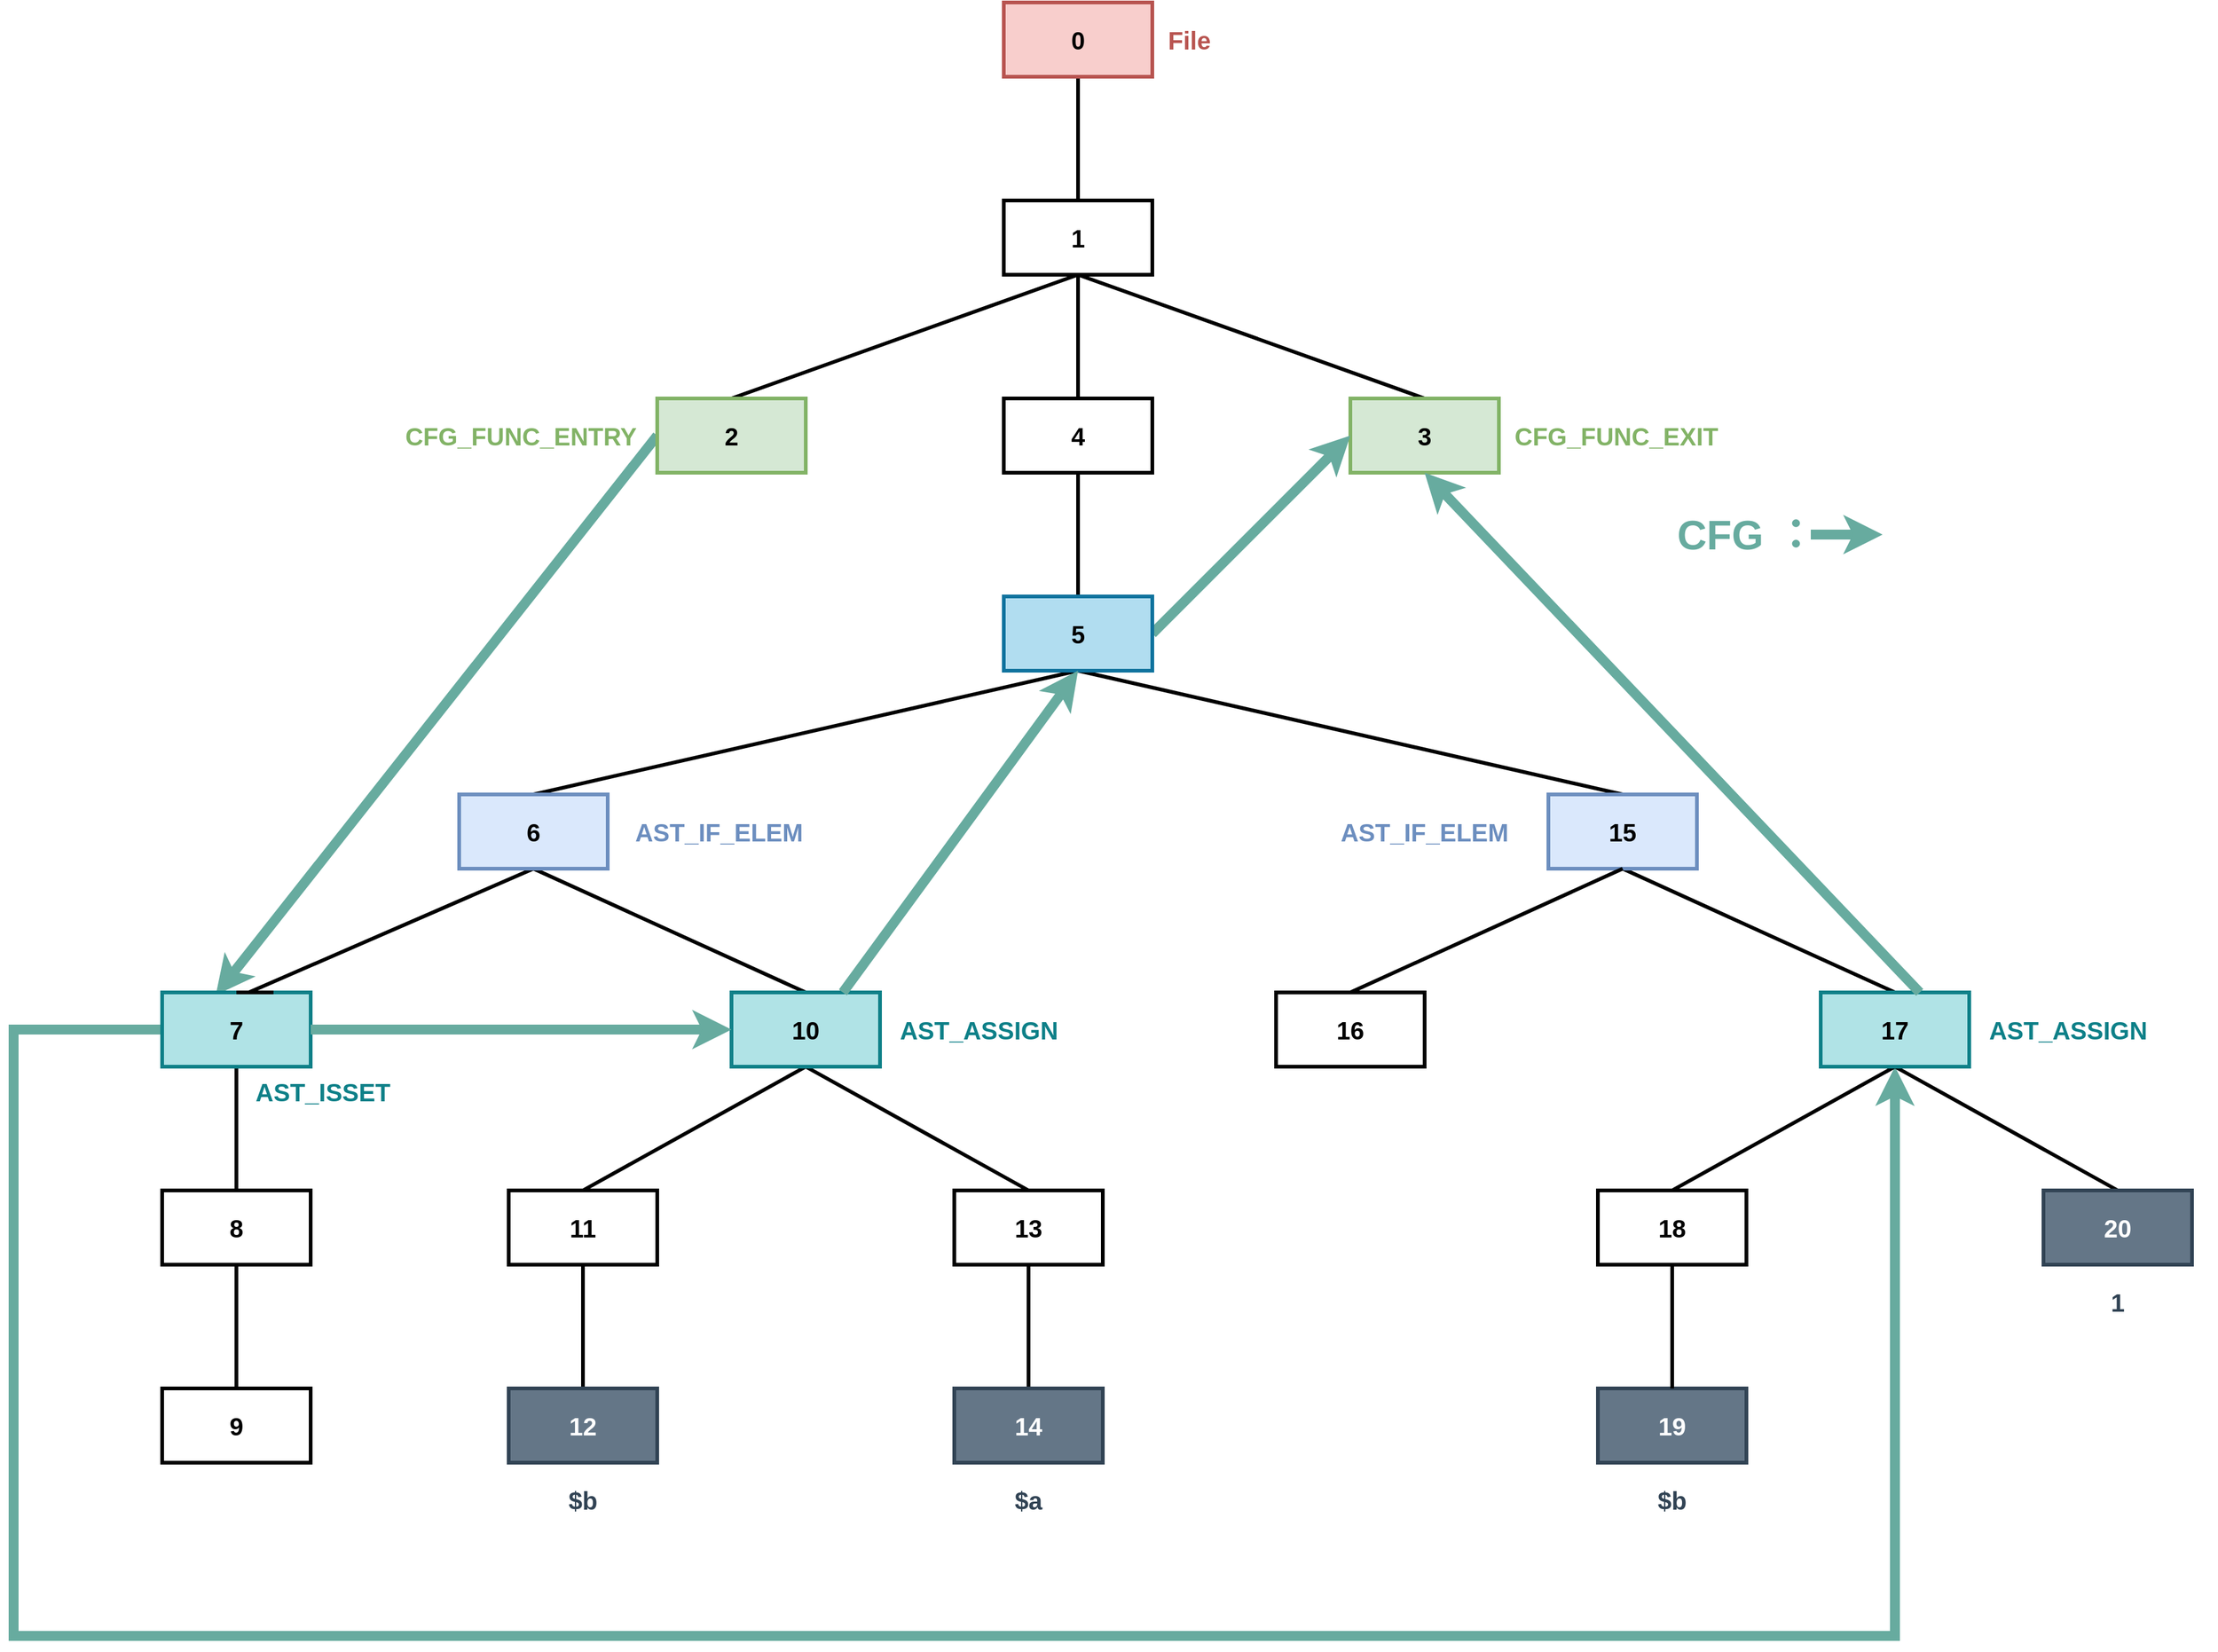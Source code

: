 <mxfile version="14.5.1" type="device"><diagram id="Nnm93IQypKRDatgswS9L" name="if"><mxGraphModel dx="2901" dy="2387" grid="1" gridSize="10" guides="1" tooltips="1" connect="1" arrows="1" fold="1" page="1" pageScale="1" pageWidth="827" pageHeight="1169" math="0" shadow="0"><root><mxCell id="0"/><mxCell id="1" parent="0"/><mxCell id="kje7Q_dpe41WPGSwqazA-33" value="" style="edgeStyle=none;rounded=0;orthogonalLoop=1;jettySize=auto;html=1;endArrow=none;endFill=0;strokeWidth=3;" parent="1" source="kje7Q_dpe41WPGSwqazA-1" target="kje7Q_dpe41WPGSwqazA-3" edge="1"><mxGeometry relative="1" as="geometry"/></mxCell><mxCell id="kje7Q_dpe41WPGSwqazA-1" value="&lt;font style=&quot;font-size: 20px&quot;&gt;&lt;b&gt;0&lt;/b&gt;&lt;/font&gt;" style="rounded=0;whiteSpace=wrap;html=1;strokeWidth=3;fillColor=#f8cecc;strokeColor=#b85450;" parent="1" vertex="1"><mxGeometry x="320" width="120" height="60" as="geometry"/></mxCell><mxCell id="kje7Q_dpe41WPGSwqazA-21" style="edgeStyle=none;rounded=0;orthogonalLoop=1;jettySize=auto;html=1;entryX=0.5;entryY=0;entryDx=0;entryDy=0;endArrow=none;endFill=0;exitX=0.5;exitY=1;exitDx=0;exitDy=0;strokeWidth=3;" parent="1" source="kje7Q_dpe41WPGSwqazA-3" target="kje7Q_dpe41WPGSwqazA-4" edge="1"><mxGeometry relative="1" as="geometry"/></mxCell><mxCell id="kje7Q_dpe41WPGSwqazA-22" style="edgeStyle=none;rounded=0;orthogonalLoop=1;jettySize=auto;html=1;entryX=0.5;entryY=0;entryDx=0;entryDy=0;endArrow=none;endFill=0;exitX=0.5;exitY=1;exitDx=0;exitDy=0;strokeWidth=3;" parent="1" source="kje7Q_dpe41WPGSwqazA-3" target="kje7Q_dpe41WPGSwqazA-5" edge="1"><mxGeometry relative="1" as="geometry"/></mxCell><mxCell id="kje7Q_dpe41WPGSwqazA-32" style="edgeStyle=none;rounded=0;orthogonalLoop=1;jettySize=auto;html=1;entryX=0.5;entryY=0;entryDx=0;entryDy=0;endArrow=none;endFill=0;strokeWidth=3;" parent="1" source="kje7Q_dpe41WPGSwqazA-3" target="kje7Q_dpe41WPGSwqazA-6" edge="1"><mxGeometry relative="1" as="geometry"/></mxCell><mxCell id="kje7Q_dpe41WPGSwqazA-3" value="&lt;font style=&quot;font-size: 20px&quot;&gt;&lt;b&gt;1&lt;/b&gt;&lt;/font&gt;" style="rounded=0;whiteSpace=wrap;html=1;strokeWidth=3;" parent="1" vertex="1"><mxGeometry x="320" y="160" width="120" height="60" as="geometry"/></mxCell><mxCell id="wFKUaZi2zMJ7cB2qZhqy-1" style="edgeStyle=none;rounded=0;orthogonalLoop=1;jettySize=auto;html=1;entryX=0.361;entryY=0.036;entryDx=0;entryDy=0;endArrow=classic;endFill=1;strokeWidth=8;strokeColor=#67AB9F;exitX=0;exitY=0.5;exitDx=0;exitDy=0;entryPerimeter=0;" parent="1" source="kje7Q_dpe41WPGSwqazA-4" target="4MtwIdvLbAtxtLtX1ZHy-1" edge="1"><mxGeometry relative="1" as="geometry"/></mxCell><mxCell id="kje7Q_dpe41WPGSwqazA-4" value="&lt;font style=&quot;font-size: 20px&quot;&gt;&lt;b&gt;2&lt;/b&gt;&lt;/font&gt;" style="rounded=0;whiteSpace=wrap;html=1;strokeWidth=3;fillColor=#d5e8d4;strokeColor=#82b366;" parent="1" vertex="1"><mxGeometry x="40" y="320" width="120" height="60" as="geometry"/></mxCell><mxCell id="kje7Q_dpe41WPGSwqazA-5" value="&lt;font style=&quot;font-size: 20px&quot;&gt;&lt;b&gt;3&lt;/b&gt;&lt;/font&gt;" style="rounded=0;whiteSpace=wrap;html=1;strokeWidth=3;fillColor=#d5e8d4;strokeColor=#82b366;" parent="1" vertex="1"><mxGeometry x="600" y="320" width="120" height="60" as="geometry"/></mxCell><mxCell id="kje7Q_dpe41WPGSwqazA-31" style="edgeStyle=none;rounded=0;orthogonalLoop=1;jettySize=auto;html=1;endArrow=none;endFill=0;strokeWidth=3;" parent="1" source="kje7Q_dpe41WPGSwqazA-6" target="kje7Q_dpe41WPGSwqazA-7" edge="1"><mxGeometry relative="1" as="geometry"/></mxCell><mxCell id="kje7Q_dpe41WPGSwqazA-6" value="&lt;font style=&quot;font-size: 20px&quot;&gt;&lt;b&gt;4&lt;/b&gt;&lt;/font&gt;" style="rounded=0;whiteSpace=wrap;html=1;strokeWidth=3;" parent="1" vertex="1"><mxGeometry x="320" y="320" width="120" height="60" as="geometry"/></mxCell><mxCell id="kje7Q_dpe41WPGSwqazA-20" style="rounded=0;orthogonalLoop=1;jettySize=auto;html=1;entryX=0.5;entryY=0;entryDx=0;entryDy=0;exitX=0.5;exitY=1;exitDx=0;exitDy=0;strokeWidth=3;endArrow=none;endFill=0;" parent="1" source="kje7Q_dpe41WPGSwqazA-7" target="kje7Q_dpe41WPGSwqazA-8" edge="1"><mxGeometry relative="1" as="geometry"/></mxCell><mxCell id="kje7Q_dpe41WPGSwqazA-23" style="edgeStyle=none;rounded=0;orthogonalLoop=1;jettySize=auto;html=1;entryX=0.5;entryY=0;entryDx=0;entryDy=0;endArrow=none;endFill=0;exitX=0.5;exitY=1;exitDx=0;exitDy=0;strokeWidth=3;" parent="1" source="kje7Q_dpe41WPGSwqazA-7" target="kje7Q_dpe41WPGSwqazA-9" edge="1"><mxGeometry relative="1" as="geometry"/></mxCell><mxCell id="fCKvkDu64z6VxoDb8H_m-2" style="edgeStyle=none;rounded=0;orthogonalLoop=1;jettySize=auto;html=1;entryX=0;entryY=0.5;entryDx=0;entryDy=0;endArrow=classic;endFill=1;strokeColor=#67AB9F;strokeWidth=8;exitX=1;exitY=0.5;exitDx=0;exitDy=0;" parent="1" source="kje7Q_dpe41WPGSwqazA-7" target="kje7Q_dpe41WPGSwqazA-5" edge="1"><mxGeometry relative="1" as="geometry"/></mxCell><mxCell id="kje7Q_dpe41WPGSwqazA-7" value="&lt;font style=&quot;font-size: 20px&quot;&gt;&lt;b&gt;5&lt;/b&gt;&lt;/font&gt;" style="rounded=0;whiteSpace=wrap;html=1;strokeWidth=3;fillColor=#b1ddf0;strokeColor=#10739e;" parent="1" vertex="1"><mxGeometry x="320" y="480" width="120" height="60" as="geometry"/></mxCell><mxCell id="4MtwIdvLbAtxtLtX1ZHy-18" style="rounded=0;orthogonalLoop=1;jettySize=auto;html=1;endArrow=none;endFill=0;strokeWidth=3;exitX=0.5;exitY=1;exitDx=0;exitDy=0;" parent="1" source="kje7Q_dpe41WPGSwqazA-8" edge="1"><mxGeometry relative="1" as="geometry"><mxPoint x="-290" y="800" as="targetPoint"/></mxGeometry></mxCell><mxCell id="4MtwIdvLbAtxtLtX1ZHy-19" style="edgeStyle=none;rounded=0;orthogonalLoop=1;jettySize=auto;html=1;entryX=0.5;entryY=0;entryDx=0;entryDy=0;endArrow=none;endFill=0;strokeWidth=3;exitX=0.5;exitY=1;exitDx=0;exitDy=0;" parent="1" source="kje7Q_dpe41WPGSwqazA-8" target="4MtwIdvLbAtxtLtX1ZHy-2" edge="1"><mxGeometry relative="1" as="geometry"/></mxCell><mxCell id="kje7Q_dpe41WPGSwqazA-8" value="&lt;font style=&quot;font-size: 20px&quot;&gt;&lt;b&gt;6&lt;/b&gt;&lt;/font&gt;" style="rounded=0;whiteSpace=wrap;html=1;strokeWidth=3;fillColor=#dae8fc;strokeColor=#6c8ebf;" parent="1" vertex="1"><mxGeometry x="-120" y="640" width="120" height="60" as="geometry"/></mxCell><mxCell id="kje7Q_dpe41WPGSwqazA-27" style="edgeStyle=none;rounded=0;orthogonalLoop=1;jettySize=auto;html=1;entryX=0.5;entryY=0;entryDx=0;entryDy=0;endArrow=none;endFill=0;strokeWidth=3;exitX=0.5;exitY=1;exitDx=0;exitDy=0;" parent="1" source="kje7Q_dpe41WPGSwqazA-9" target="4MtwIdvLbAtxtLtX1ZHy-3" edge="1"><mxGeometry relative="1" as="geometry"><mxPoint x="940" y="800" as="targetPoint"/></mxGeometry></mxCell><mxCell id="kje7Q_dpe41WPGSwqazA-9" value="&lt;font style=&quot;font-size: 20px&quot;&gt;&lt;b&gt;15&lt;/b&gt;&lt;/font&gt;" style="rounded=0;whiteSpace=wrap;html=1;strokeWidth=3;fillColor=#dae8fc;strokeColor=#6c8ebf;" parent="1" vertex="1"><mxGeometry x="760" y="640" width="120" height="60" as="geometry"/></mxCell><mxCell id="kje7Q_dpe41WPGSwqazA-26" style="edgeStyle=none;rounded=0;orthogonalLoop=1;jettySize=auto;html=1;entryX=0.5;entryY=1;entryDx=0;entryDy=0;endArrow=none;endFill=0;exitX=0.5;exitY=0;exitDx=0;exitDy=0;strokeWidth=3;" parent="1" source="kje7Q_dpe41WPGSwqazA-11" target="kje7Q_dpe41WPGSwqazA-9" edge="1"><mxGeometry relative="1" as="geometry"/></mxCell><mxCell id="kje7Q_dpe41WPGSwqazA-11" value="&lt;font style=&quot;font-size: 20px&quot;&gt;&lt;b&gt;16&lt;/b&gt;&lt;/font&gt;" style="rounded=0;whiteSpace=wrap;html=1;strokeWidth=3;" parent="1" vertex="1"><mxGeometry x="540" y="800" width="120" height="60" as="geometry"/></mxCell><mxCell id="wFKUaZi2zMJ7cB2qZhqy-3" value="&lt;font color=&quot;#67ab9f&quot; size=&quot;1&quot;&gt;&lt;b style=&quot;font-size: 33px&quot;&gt;CFG ：&lt;/b&gt;&lt;/font&gt;" style="text;html=1;strokeColor=none;fillColor=none;align=center;verticalAlign=middle;whiteSpace=wrap;rounded=0;" parent="1" vertex="1"><mxGeometry x="840" y="420" width="160" height="20" as="geometry"/></mxCell><mxCell id="fCKvkDu64z6VxoDb8H_m-5" value="" style="endArrow=classic;html=1;strokeColor=#67AB9F;strokeWidth=8;" parent="1" edge="1"><mxGeometry width="50" height="50" relative="1" as="geometry"><mxPoint x="972" y="430" as="sourcePoint"/><mxPoint x="1030" y="430" as="targetPoint"/></mxGeometry></mxCell><mxCell id="4MtwIdvLbAtxtLtX1ZHy-13" style="edgeStyle=orthogonalEdgeStyle;rounded=0;orthogonalLoop=1;jettySize=auto;html=1;endArrow=none;endFill=0;strokeWidth=3;" parent="1" source="4MtwIdvLbAtxtLtX1ZHy-1" target="4MtwIdvLbAtxtLtX1ZHy-4" edge="1"><mxGeometry relative="1" as="geometry"/></mxCell><mxCell id="4MtwIdvLbAtxtLtX1ZHy-27" style="edgeStyle=none;rounded=0;orthogonalLoop=1;jettySize=auto;html=1;endArrow=classic;endFill=1;strokeWidth=8;entryX=0.5;entryY=1;entryDx=0;entryDy=0;exitX=0;exitY=0.5;exitDx=0;exitDy=0;strokeColor=#67AB9F;" parent="1" source="4MtwIdvLbAtxtLtX1ZHy-1" target="4MtwIdvLbAtxtLtX1ZHy-3" edge="1"><mxGeometry relative="1" as="geometry"><mxPoint x="1100" y="1330" as="targetPoint"/><Array as="points"><mxPoint x="-480" y="830"/><mxPoint x="-480" y="1320"/><mxPoint x="1040" y="1320"/></Array></mxGeometry></mxCell><mxCell id="4MtwIdvLbAtxtLtX1ZHy-1" value="&lt;font style=&quot;font-size: 20px&quot;&gt;&lt;b&gt;7&lt;/b&gt;&lt;/font&gt;" style="rounded=0;whiteSpace=wrap;html=1;strokeWidth=3;fillColor=#b0e3e6;strokeColor=#0e8088;" parent="1" vertex="1"><mxGeometry x="-360" y="800" width="120" height="60" as="geometry"/></mxCell><mxCell id="4MtwIdvLbAtxtLtX1ZHy-20" style="edgeStyle=none;rounded=0;orthogonalLoop=1;jettySize=auto;html=1;entryX=0.5;entryY=0;entryDx=0;entryDy=0;endArrow=none;endFill=0;strokeWidth=3;exitX=0.5;exitY=1;exitDx=0;exitDy=0;" parent="1" source="4MtwIdvLbAtxtLtX1ZHy-2" target="4MtwIdvLbAtxtLtX1ZHy-6" edge="1"><mxGeometry relative="1" as="geometry"/></mxCell><mxCell id="4MtwIdvLbAtxtLtX1ZHy-21" style="edgeStyle=none;rounded=0;orthogonalLoop=1;jettySize=auto;html=1;entryX=0.5;entryY=0;entryDx=0;entryDy=0;endArrow=none;endFill=0;strokeWidth=3;exitX=0.5;exitY=1;exitDx=0;exitDy=0;" parent="1" source="4MtwIdvLbAtxtLtX1ZHy-2" target="4MtwIdvLbAtxtLtX1ZHy-8" edge="1"><mxGeometry relative="1" as="geometry"/></mxCell><mxCell id="4MtwIdvLbAtxtLtX1ZHy-2" value="&lt;font style=&quot;font-size: 20px&quot;&gt;&lt;b&gt;10&lt;/b&gt;&lt;/font&gt;" style="rounded=0;whiteSpace=wrap;html=1;strokeWidth=3;fillColor=#b0e3e6;strokeColor=#0e8088;" parent="1" vertex="1"><mxGeometry x="100" y="800" width="120" height="60" as="geometry"/></mxCell><mxCell id="4MtwIdvLbAtxtLtX1ZHy-22" style="edgeStyle=none;rounded=0;orthogonalLoop=1;jettySize=auto;html=1;entryX=0.5;entryY=0;entryDx=0;entryDy=0;endArrow=none;endFill=0;strokeWidth=3;exitX=0.5;exitY=1;exitDx=0;exitDy=0;" parent="1" source="4MtwIdvLbAtxtLtX1ZHy-3" target="4MtwIdvLbAtxtLtX1ZHy-16" edge="1"><mxGeometry relative="1" as="geometry"/></mxCell><mxCell id="4MtwIdvLbAtxtLtX1ZHy-23" style="edgeStyle=none;rounded=0;orthogonalLoop=1;jettySize=auto;html=1;entryX=0.5;entryY=0;entryDx=0;entryDy=0;endArrow=none;endFill=0;strokeWidth=3;exitX=0.5;exitY=1;exitDx=0;exitDy=0;" parent="1" source="4MtwIdvLbAtxtLtX1ZHy-3" target="4MtwIdvLbAtxtLtX1ZHy-17" edge="1"><mxGeometry relative="1" as="geometry"/></mxCell><mxCell id="4MtwIdvLbAtxtLtX1ZHy-3" value="&lt;font style=&quot;font-size: 20px&quot;&gt;&lt;b&gt;17&lt;/b&gt;&lt;/font&gt;" style="rounded=0;whiteSpace=wrap;html=1;strokeWidth=3;fillColor=#b0e3e6;strokeColor=#0e8088;" parent="1" vertex="1"><mxGeometry x="980" y="800" width="120" height="60" as="geometry"/></mxCell><mxCell id="4MtwIdvLbAtxtLtX1ZHy-12" style="edgeStyle=orthogonalEdgeStyle;rounded=0;orthogonalLoop=1;jettySize=auto;html=1;entryX=0.5;entryY=0;entryDx=0;entryDy=0;endArrow=none;endFill=0;strokeWidth=3;" parent="1" source="4MtwIdvLbAtxtLtX1ZHy-4" target="4MtwIdvLbAtxtLtX1ZHy-5" edge="1"><mxGeometry relative="1" as="geometry"/></mxCell><mxCell id="4MtwIdvLbAtxtLtX1ZHy-4" value="&lt;font style=&quot;font-size: 20px&quot;&gt;&lt;b&gt;8&lt;/b&gt;&lt;/font&gt;" style="rounded=0;whiteSpace=wrap;html=1;strokeWidth=3;" parent="1" vertex="1"><mxGeometry x="-360" y="960" width="120" height="60" as="geometry"/></mxCell><mxCell id="4MtwIdvLbAtxtLtX1ZHy-5" value="&lt;font style=&quot;font-size: 20px&quot;&gt;&lt;b&gt;9&lt;/b&gt;&lt;/font&gt;" style="rounded=0;whiteSpace=wrap;html=1;strokeWidth=3;" parent="1" vertex="1"><mxGeometry x="-360" y="1120" width="120" height="60" as="geometry"/></mxCell><mxCell id="4MtwIdvLbAtxtLtX1ZHy-10" style="edgeStyle=orthogonalEdgeStyle;rounded=0;orthogonalLoop=1;jettySize=auto;html=1;entryX=0.5;entryY=0;entryDx=0;entryDy=0;strokeWidth=3;endArrow=none;endFill=0;" parent="1" source="4MtwIdvLbAtxtLtX1ZHy-6" target="4MtwIdvLbAtxtLtX1ZHy-7" edge="1"><mxGeometry relative="1" as="geometry"/></mxCell><mxCell id="4MtwIdvLbAtxtLtX1ZHy-6" value="&lt;font style=&quot;font-size: 20px&quot;&gt;&lt;b&gt;11&lt;/b&gt;&lt;/font&gt;" style="rounded=0;whiteSpace=wrap;html=1;strokeWidth=3;" parent="1" vertex="1"><mxGeometry x="-80" y="960" width="120" height="60" as="geometry"/></mxCell><mxCell id="4MtwIdvLbAtxtLtX1ZHy-7" value="&lt;span style=&quot;font-size: 20px&quot;&gt;&lt;b&gt;12&lt;/b&gt;&lt;/span&gt;" style="rounded=0;whiteSpace=wrap;html=1;strokeWidth=3;fillColor=#647687;strokeColor=#314354;fontColor=#ffffff;" parent="1" vertex="1"><mxGeometry x="-80" y="1120" width="120" height="60" as="geometry"/></mxCell><mxCell id="4MtwIdvLbAtxtLtX1ZHy-11" style="edgeStyle=orthogonalEdgeStyle;rounded=0;orthogonalLoop=1;jettySize=auto;html=1;entryX=0.5;entryY=0;entryDx=0;entryDy=0;endArrow=none;endFill=0;strokeWidth=3;" parent="1" source="4MtwIdvLbAtxtLtX1ZHy-8" target="4MtwIdvLbAtxtLtX1ZHy-9" edge="1"><mxGeometry relative="1" as="geometry"/></mxCell><mxCell id="4MtwIdvLbAtxtLtX1ZHy-8" value="&lt;font style=&quot;font-size: 20px&quot;&gt;&lt;b&gt;13&lt;/b&gt;&lt;/font&gt;" style="rounded=0;whiteSpace=wrap;html=1;strokeWidth=3;" parent="1" vertex="1"><mxGeometry x="280" y="960" width="120" height="60" as="geometry"/></mxCell><mxCell id="4MtwIdvLbAtxtLtX1ZHy-9" value="&lt;font style=&quot;font-size: 20px&quot;&gt;&lt;b&gt;14&lt;/b&gt;&lt;/font&gt;" style="rounded=0;whiteSpace=wrap;html=1;strokeWidth=3;fillColor=#647687;strokeColor=#314354;fontColor=#ffffff;" parent="1" vertex="1"><mxGeometry x="280" y="1120" width="120" height="60" as="geometry"/></mxCell><mxCell id="4MtwIdvLbAtxtLtX1ZHy-14" style="edgeStyle=orthogonalEdgeStyle;rounded=0;orthogonalLoop=1;jettySize=auto;html=1;exitX=0.75;exitY=0;exitDx=0;exitDy=0;entryX=0.5;entryY=0;entryDx=0;entryDy=0;endArrow=none;endFill=0;strokeWidth=3;" parent="1" source="4MtwIdvLbAtxtLtX1ZHy-1" target="4MtwIdvLbAtxtLtX1ZHy-1" edge="1"><mxGeometry relative="1" as="geometry"/></mxCell><mxCell id="4MtwIdvLbAtxtLtX1ZHy-15" value="&lt;font style=&quot;font-size: 20px&quot;&gt;&lt;b&gt;19&lt;/b&gt;&lt;/font&gt;" style="rounded=0;whiteSpace=wrap;html=1;strokeWidth=3;fillColor=#647687;strokeColor=#314354;fontColor=#ffffff;" parent="1" vertex="1"><mxGeometry x="800" y="1120" width="120" height="60" as="geometry"/></mxCell><mxCell id="4MtwIdvLbAtxtLtX1ZHy-24" style="edgeStyle=none;rounded=0;orthogonalLoop=1;jettySize=auto;html=1;entryX=0.5;entryY=0;entryDx=0;entryDy=0;endArrow=none;endFill=0;strokeWidth=3;" parent="1" source="4MtwIdvLbAtxtLtX1ZHy-16" target="4MtwIdvLbAtxtLtX1ZHy-15" edge="1"><mxGeometry relative="1" as="geometry"/></mxCell><mxCell id="4MtwIdvLbAtxtLtX1ZHy-16" value="&lt;font style=&quot;font-size: 20px&quot;&gt;&lt;b&gt;18&lt;/b&gt;&lt;/font&gt;" style="rounded=0;whiteSpace=wrap;html=1;strokeWidth=3;" parent="1" vertex="1"><mxGeometry x="800" y="960" width="120" height="60" as="geometry"/></mxCell><mxCell id="4MtwIdvLbAtxtLtX1ZHy-17" value="&lt;font style=&quot;font-size: 20px&quot;&gt;&lt;b&gt;20&lt;/b&gt;&lt;/font&gt;" style="rounded=0;whiteSpace=wrap;html=1;strokeWidth=3;fillColor=#647687;strokeColor=#314354;fontColor=#ffffff;" parent="1" vertex="1"><mxGeometry x="1160" y="960" width="120" height="60" as="geometry"/></mxCell><mxCell id="4MtwIdvLbAtxtLtX1ZHy-26" style="edgeStyle=none;rounded=0;orthogonalLoop=1;jettySize=auto;html=1;entryX=0;entryY=0.5;entryDx=0;entryDy=0;endArrow=classic;endFill=1;strokeWidth=8;strokeColor=#67AB9F;exitX=1;exitY=0.5;exitDx=0;exitDy=0;" parent="1" source="4MtwIdvLbAtxtLtX1ZHy-1" target="4MtwIdvLbAtxtLtX1ZHy-2" edge="1"><mxGeometry relative="1" as="geometry"><mxPoint x="56.68" y="700" as="sourcePoint"/><mxPoint x="-300.0" y="1152.16" as="targetPoint"/></mxGeometry></mxCell><mxCell id="4MtwIdvLbAtxtLtX1ZHy-28" value="&lt;span style=&quot;font-size: 20px&quot;&gt;&lt;b&gt;&lt;font color=&quot;#0e8088&quot;&gt;AST_ISSET&lt;/font&gt;&lt;/b&gt;&lt;/span&gt;" style="text;html=1;strokeColor=none;fillColor=none;align=center;verticalAlign=middle;whiteSpace=wrap;rounded=0;" parent="1" vertex="1"><mxGeometry x="-300" y="870" width="140" height="20" as="geometry"/></mxCell><mxCell id="4MtwIdvLbAtxtLtX1ZHy-29" value="&lt;span style=&quot;font-size: 20px&quot;&gt;&lt;b&gt;&lt;font color=&quot;#0e8088&quot;&gt;AST_ASSIGN&lt;/font&gt;&lt;/b&gt;&lt;/span&gt;" style="text;html=1;strokeColor=none;fillColor=none;align=center;verticalAlign=middle;whiteSpace=wrap;rounded=0;" parent="1" vertex="1"><mxGeometry x="230" y="820" width="140" height="20" as="geometry"/></mxCell><mxCell id="4MtwIdvLbAtxtLtX1ZHy-30" value="&lt;span style=&quot;font-size: 20px&quot;&gt;&lt;b&gt;&lt;font color=&quot;#0e8088&quot;&gt;AST_ASSIGN&lt;/font&gt;&lt;/b&gt;&lt;/span&gt;" style="text;html=1;strokeColor=none;fillColor=none;align=center;verticalAlign=middle;whiteSpace=wrap;rounded=0;" parent="1" vertex="1"><mxGeometry x="1110" y="820" width="140" height="20" as="geometry"/></mxCell><mxCell id="4MtwIdvLbAtxtLtX1ZHy-31" value="&lt;font style=&quot;font-size: 20px&quot; color=&quot;#6c8ebf&quot;&gt;&lt;b&gt;AST_IF_ELEM&lt;/b&gt;&lt;/font&gt;" style="text;html=1;strokeColor=none;fillColor=none;align=center;verticalAlign=middle;whiteSpace=wrap;rounded=0;" parent="1" vertex="1"><mxGeometry x="580" y="650" width="160" height="40" as="geometry"/></mxCell><mxCell id="4MtwIdvLbAtxtLtX1ZHy-32" style="edgeStyle=none;rounded=0;orthogonalLoop=1;jettySize=auto;html=1;exitX=0.5;exitY=0;exitDx=0;exitDy=0;endArrow=classic;endFill=1;strokeColor=#67AB9F;strokeWidth=8;" parent="1" source="4MtwIdvLbAtxtLtX1ZHy-31" target="4MtwIdvLbAtxtLtX1ZHy-31" edge="1"><mxGeometry relative="1" as="geometry"/></mxCell><mxCell id="4MtwIdvLbAtxtLtX1ZHy-33" value="&lt;font style=&quot;font-size: 20px&quot; color=&quot;#6c8ebf&quot;&gt;&lt;b&gt;AST_IF_ELEM&lt;/b&gt;&lt;/font&gt;" style="text;html=1;strokeColor=none;fillColor=none;align=center;verticalAlign=middle;whiteSpace=wrap;rounded=0;" parent="1" vertex="1"><mxGeometry x="10" y="650" width="160" height="40" as="geometry"/></mxCell><mxCell id="4MtwIdvLbAtxtLtX1ZHy-34" value="&lt;span style=&quot;font-size: 20px&quot;&gt;&lt;b&gt;&lt;font color=&quot;#314354&quot;&gt;$b&lt;/font&gt;&lt;/b&gt;&lt;/span&gt;" style="text;html=1;strokeColor=none;fillColor=none;align=center;verticalAlign=middle;whiteSpace=wrap;rounded=0;" parent="1" vertex="1"><mxGeometry x="-100" y="1190" width="160" height="40" as="geometry"/></mxCell><mxCell id="4MtwIdvLbAtxtLtX1ZHy-35" value="&lt;span style=&quot;font-size: 20px&quot;&gt;&lt;b&gt;&lt;font color=&quot;#314354&quot;&gt;$a&lt;/font&gt;&lt;/b&gt;&lt;/span&gt;" style="text;html=1;strokeColor=none;fillColor=none;align=center;verticalAlign=middle;whiteSpace=wrap;rounded=0;" parent="1" vertex="1"><mxGeometry x="260" y="1190" width="160" height="40" as="geometry"/></mxCell><mxCell id="4MtwIdvLbAtxtLtX1ZHy-36" value="&lt;span style=&quot;font-size: 20px&quot;&gt;&lt;b&gt;&lt;font color=&quot;#314354&quot;&gt;$b&lt;/font&gt;&lt;/b&gt;&lt;/span&gt;" style="text;html=1;strokeColor=none;fillColor=none;align=center;verticalAlign=middle;whiteSpace=wrap;rounded=0;" parent="1" vertex="1"><mxGeometry x="780" y="1190" width="160" height="40" as="geometry"/></mxCell><mxCell id="4MtwIdvLbAtxtLtX1ZHy-37" value="&lt;span style=&quot;font-size: 20px&quot;&gt;&lt;b&gt;&lt;font color=&quot;#314354&quot;&gt;1&lt;/font&gt;&lt;/b&gt;&lt;/span&gt;" style="text;html=1;strokeColor=none;fillColor=none;align=center;verticalAlign=middle;whiteSpace=wrap;rounded=0;" parent="1" vertex="1"><mxGeometry x="1140" y="1030" width="160" height="40" as="geometry"/></mxCell><mxCell id="4MtwIdvLbAtxtLtX1ZHy-38" value="&lt;font style=&quot;font-size: 20px&quot; color=&quot;#b85450&quot;&gt;&lt;b&gt;File&lt;/b&gt;&lt;/font&gt;" style="text;html=1;strokeColor=none;fillColor=none;align=center;verticalAlign=middle;whiteSpace=wrap;rounded=0;" parent="1" vertex="1"><mxGeometry x="390" y="10" width="160" height="40" as="geometry"/></mxCell><mxCell id="4MtwIdvLbAtxtLtX1ZHy-39" style="edgeStyle=none;rounded=0;orthogonalLoop=1;jettySize=auto;html=1;exitX=0.5;exitY=0;exitDx=0;exitDy=0;endArrow=classic;endFill=1;strokeColor=#67AB9F;strokeWidth=8;" parent="1" source="4MtwIdvLbAtxtLtX1ZHy-38" target="4MtwIdvLbAtxtLtX1ZHy-38" edge="1"><mxGeometry relative="1" as="geometry"/></mxCell><mxCell id="4MtwIdvLbAtxtLtX1ZHy-40" style="edgeStyle=none;rounded=0;orthogonalLoop=1;jettySize=auto;html=1;entryX=0.5;entryY=1;entryDx=0;entryDy=0;endArrow=classic;endFill=1;strokeWidth=8;strokeColor=#67AB9F;exitX=0.75;exitY=0;exitDx=0;exitDy=0;" parent="1" source="4MtwIdvLbAtxtLtX1ZHy-2" target="kje7Q_dpe41WPGSwqazA-7" edge="1"><mxGeometry relative="1" as="geometry"><mxPoint x="1070" y="798.33" as="sourcePoint"/><mxPoint x="1410" y="798.33" as="targetPoint"/></mxGeometry></mxCell><mxCell id="R3WfVC8cEQjOnz5ia0AG-1" value="&lt;font style=&quot;font-size: 20px&quot; color=&quot;#82b366&quot;&gt;&lt;b&gt;CFG_FUNC_ENTRY&lt;/b&gt;&lt;/font&gt;" style="text;html=1;strokeColor=none;fillColor=none;align=center;verticalAlign=middle;whiteSpace=wrap;rounded=0;" parent="1" vertex="1"><mxGeometry x="-180" y="340" width="220" height="20" as="geometry"/></mxCell><mxCell id="R3WfVC8cEQjOnz5ia0AG-2" value="&lt;font style=&quot;font-size: 20px&quot; color=&quot;#82b366&quot;&gt;&lt;b&gt;CFG_FUNC_EXIT&lt;/b&gt;&lt;/font&gt;" style="text;html=1;strokeColor=none;fillColor=none;align=center;verticalAlign=middle;whiteSpace=wrap;rounded=0;" parent="1" vertex="1"><mxGeometry x="720" y="340" width="190" height="20" as="geometry"/></mxCell><mxCell id="Blk6kqfdf7LfUS9Eb2j7-1" style="edgeStyle=none;rounded=0;orthogonalLoop=1;jettySize=auto;html=1;entryX=0.5;entryY=1;entryDx=0;entryDy=0;endArrow=classic;endFill=1;strokeWidth=8;strokeColor=#67AB9F;exitX=0.75;exitY=0;exitDx=0;exitDy=0;" edge="1" parent="1" target="kje7Q_dpe41WPGSwqazA-5"><mxGeometry relative="1" as="geometry"><mxPoint x="1060" y="800" as="sourcePoint"/><mxPoint x="1250" y="540" as="targetPoint"/></mxGeometry></mxCell></root></mxGraphModel></diagram></mxfile>